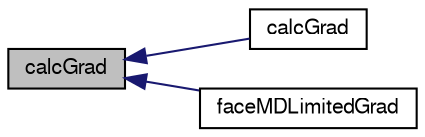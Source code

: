 digraph "calcGrad"
{
  bgcolor="transparent";
  edge [fontname="FreeSans",fontsize="10",labelfontname="FreeSans",labelfontsize="10"];
  node [fontname="FreeSans",fontsize="10",shape=record];
  rankdir="LR";
  Node56 [label="calcGrad",height=0.2,width=0.4,color="black", fillcolor="grey75", style="filled", fontcolor="black"];
  Node56 -> Node57 [dir="back",color="midnightblue",fontsize="10",style="solid",fontname="FreeSans"];
  Node57 [label="calcGrad",height=0.2,width=0.4,color="black",URL="$a22574.html#a407cbc6dd7a58b7675a05977b4cbed53"];
  Node56 -> Node58 [dir="back",color="midnightblue",fontsize="10",style="solid",fontname="FreeSans"];
  Node58 [label="faceMDLimitedGrad",height=0.2,width=0.4,color="black",URL="$a22574.html#aecf7b64b1344ae4051c618f31b52ce53",tooltip="Construct from mesh and schemeData. "];
}
